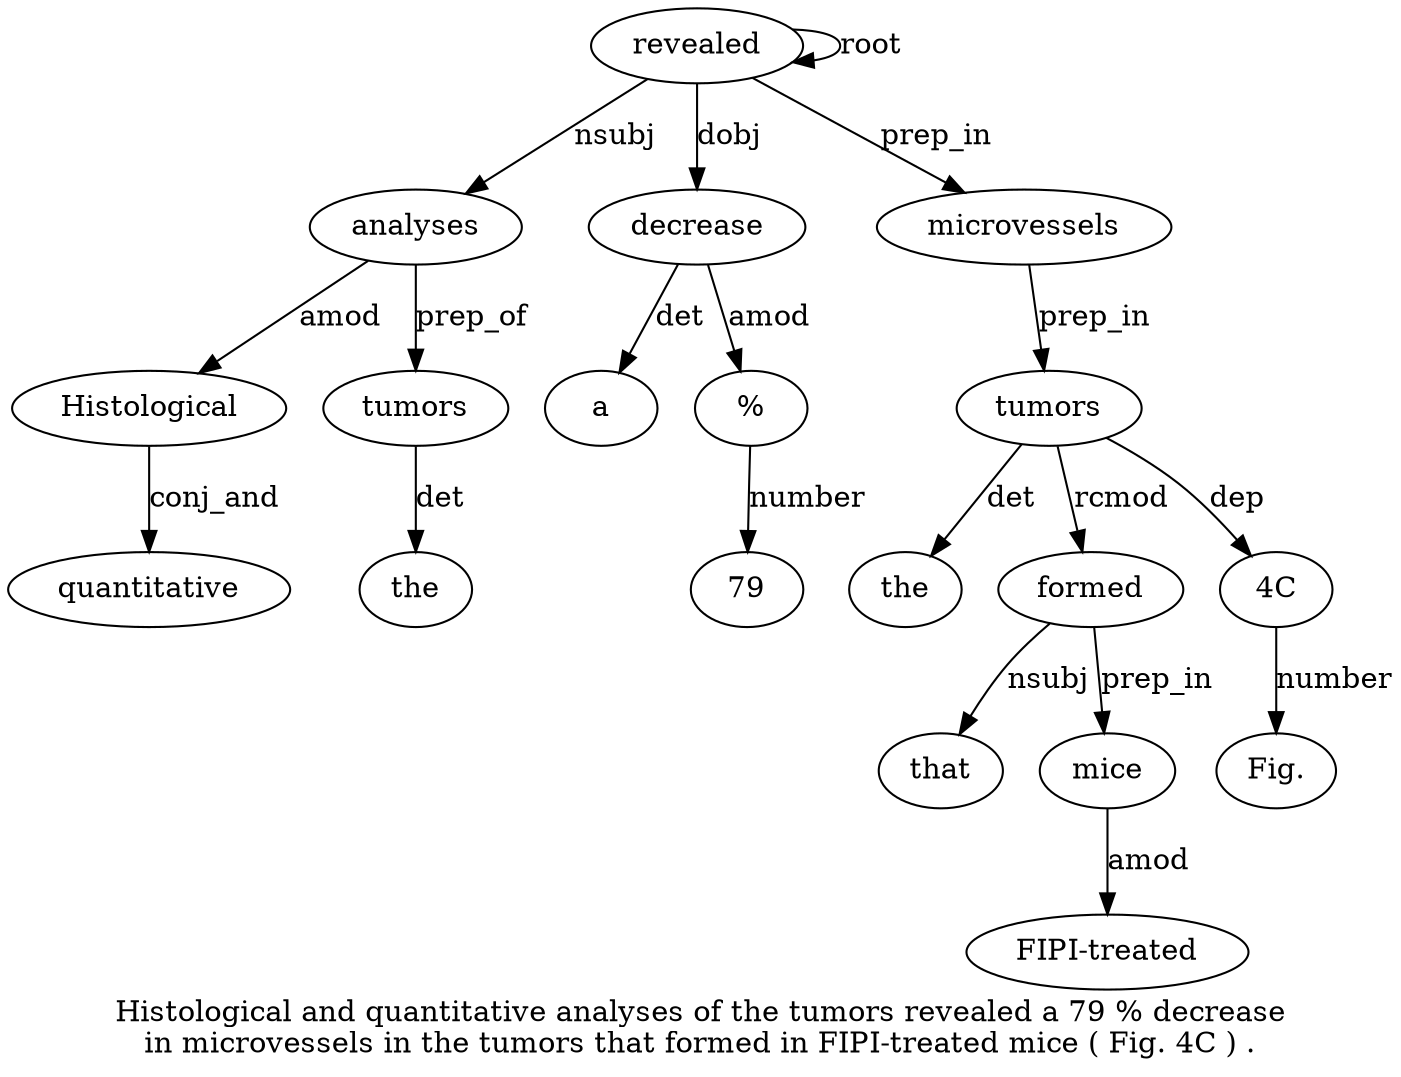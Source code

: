 digraph "Histological and quantitative analyses of the tumors revealed a 79 % decrease in microvessels in the tumors that formed in FIPI-treated mice ( Fig. 4C ) ." {
label="Histological and quantitative analyses of the tumors revealed a 79 % decrease
in microvessels in the tumors that formed in FIPI-treated mice ( Fig. 4C ) .";
analyses4 [style=filled, fillcolor=white, label=analyses];
Histological1 [style=filled, fillcolor=white, label=Histological];
analyses4 -> Histological1  [label=amod];
quantitative3 [style=filled, fillcolor=white, label=quantitative];
Histological1 -> quantitative3  [label=conj_and];
revealed8 [style=filled, fillcolor=white, label=revealed];
revealed8 -> analyses4  [label=nsubj];
tumors7 [style=filled, fillcolor=white, label=tumors];
the6 [style=filled, fillcolor=white, label=the];
tumors7 -> the6  [label=det];
analyses4 -> tumors7  [label=prep_of];
revealed8 -> revealed8  [label=root];
decrease12 [style=filled, fillcolor=white, label=decrease];
a9 [style=filled, fillcolor=white, label=a];
decrease12 -> a9  [label=det];
"%11" [style=filled, fillcolor=white, label="%"];
7910 [style=filled, fillcolor=white, label=79];
"%11" -> 7910  [label=number];
decrease12 -> "%11"  [label=amod];
revealed8 -> decrease12  [label=dobj];
microvessels14 [style=filled, fillcolor=white, label=microvessels];
revealed8 -> microvessels14  [label=prep_in];
tumors17 [style=filled, fillcolor=white, label=tumors];
the16 [style=filled, fillcolor=white, label=the];
tumors17 -> the16  [label=det];
microvessels14 -> tumors17  [label=prep_in];
formed19 [style=filled, fillcolor=white, label=formed];
that18 [style=filled, fillcolor=white, label=that];
formed19 -> that18  [label=nsubj];
tumors17 -> formed19  [label=rcmod];
mice22 [style=filled, fillcolor=white, label=mice];
"FIPI-treated21" [style=filled, fillcolor=white, label="FIPI-treated"];
mice22 -> "FIPI-treated21"  [label=amod];
formed19 -> mice22  [label=prep_in];
"4C25" [style=filled, fillcolor=white, label="4C"];
"Fig.24" [style=filled, fillcolor=white, label="Fig."];
"4C25" -> "Fig.24"  [label=number];
tumors17 -> "4C25"  [label=dep];
}
